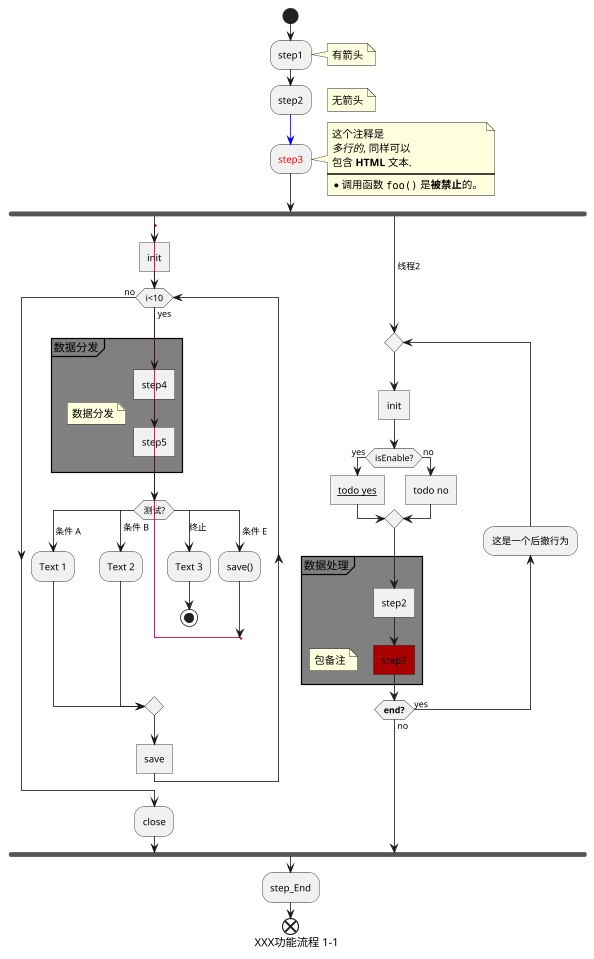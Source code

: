 '########## 
'########## 参考示例见官网：https://plantuml.com/zh/activity-diagram-beta#2f8a92e645aba14f
'##########

'################################ UML活动图 #################################

@startuml ############### XXXUML示例
scale 1280*960
caption XXX功能流程 1-1
start
:step1;
note right: 有箭头
:step2;
floating note right: 无箭头
-[#blue]->
:<color:red>step3;
note right
  这个注释是
  //多行的//, 同样可以
  包含 <b>HTML</b> 文本.
  ====
  * 调用函数 ""foo()"" 是**被禁止**的。
end note

fork
    -> 线程1;
    'space label only for alignment
    'label sp_lab0
    label sp_lab1

    'real label
    'label lab
    :init]
    while (i<10) is (yes)
        partition 数据分发 #Gray{
            note left
                数据分发
            end note
            :step4]
            :step5]
        }

        switch (测试?)
            case ( 条件 A )
                :Text 1;
            case ( 条件 B ) 
                :Text 2;
            case ( 条件 C )
                -> 终止;
                :Text 3;
                stop
            case ( 条件 E )
                :save();
                label sp_lab2
                goto sp_lab1
        endswitch
        :save]

    endwhile (no)

    :close;

fork again
    -> 线程2;
    repeat
        :init]
    if (isEnable?) then (yes)
        :__todo yes__]
    else (no)
        :todo no]
    endif
    partition 数据处理 #Gray{
        :step2]
        #AA0000:step3]
    }
    floating note left: 包备注

    backward:这是一个后撤行为;
    repeat while (<b>end?) is(yes) not(no)

endfork
:step_End;
end
@enduml

@startuml
title Point two queries to same activity\nwith `goto`
start
if (Test Question?) then (yes)
    'space label only for alignment
    label sp_lab0
    label sp_lab1
    
    'real label
    label lab
    :shared;
else (no)
    if (Second Test Question?) then (yes)
        label sp_lab2
        goto sp_lab1
    else
        :nonShared;
    endif
endif
:merge;
@enduml
